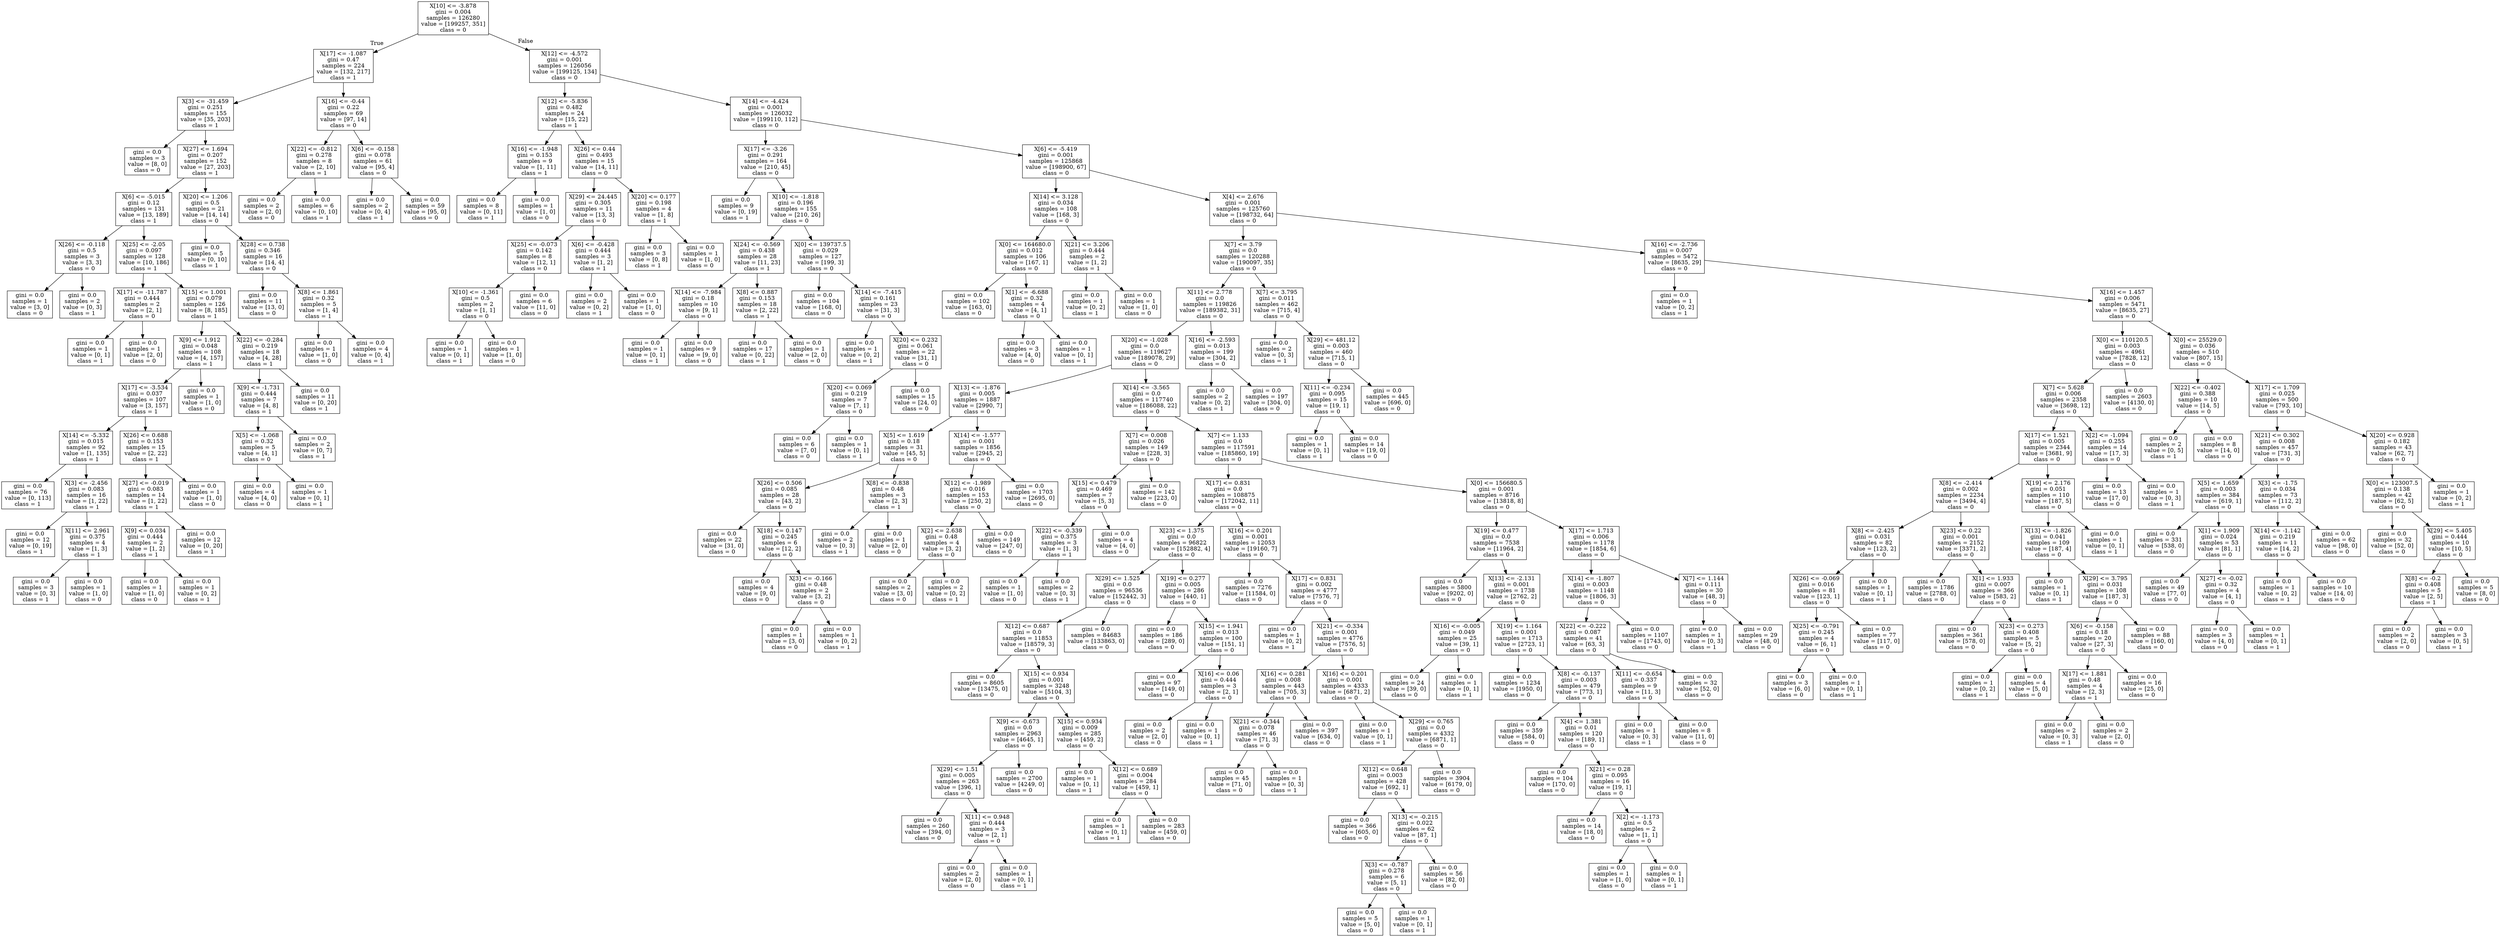 digraph Tree {
node [shape=box] ;
0 [label="X[10] <= -3.878\ngini = 0.004\nsamples = 126280\nvalue = [199257, 351]\nclass = 0"] ;
1 [label="X[17] <= -1.087\ngini = 0.47\nsamples = 224\nvalue = [132, 217]\nclass = 1"] ;
0 -> 1 [labeldistance=2.5, labelangle=45, headlabel="True"] ;
2 [label="X[3] <= -31.459\ngini = 0.251\nsamples = 155\nvalue = [35, 203]\nclass = 1"] ;
1 -> 2 ;
3 [label="gini = 0.0\nsamples = 3\nvalue = [8, 0]\nclass = 0"] ;
2 -> 3 ;
4 [label="X[27] <= 1.694\ngini = 0.207\nsamples = 152\nvalue = [27, 203]\nclass = 1"] ;
2 -> 4 ;
5 [label="X[6] <= -5.015\ngini = 0.12\nsamples = 131\nvalue = [13, 189]\nclass = 1"] ;
4 -> 5 ;
6 [label="X[26] <= -0.118\ngini = 0.5\nsamples = 3\nvalue = [3, 3]\nclass = 0"] ;
5 -> 6 ;
7 [label="gini = 0.0\nsamples = 1\nvalue = [3, 0]\nclass = 0"] ;
6 -> 7 ;
8 [label="gini = 0.0\nsamples = 2\nvalue = [0, 3]\nclass = 1"] ;
6 -> 8 ;
9 [label="X[25] <= -2.05\ngini = 0.097\nsamples = 128\nvalue = [10, 186]\nclass = 1"] ;
5 -> 9 ;
10 [label="X[17] <= -11.787\ngini = 0.444\nsamples = 2\nvalue = [2, 1]\nclass = 0"] ;
9 -> 10 ;
11 [label="gini = 0.0\nsamples = 1\nvalue = [0, 1]\nclass = 1"] ;
10 -> 11 ;
12 [label="gini = 0.0\nsamples = 1\nvalue = [2, 0]\nclass = 0"] ;
10 -> 12 ;
13 [label="X[15] <= 1.001\ngini = 0.079\nsamples = 126\nvalue = [8, 185]\nclass = 1"] ;
9 -> 13 ;
14 [label="X[9] <= 1.912\ngini = 0.048\nsamples = 108\nvalue = [4, 157]\nclass = 1"] ;
13 -> 14 ;
15 [label="X[17] <= -3.534\ngini = 0.037\nsamples = 107\nvalue = [3, 157]\nclass = 1"] ;
14 -> 15 ;
16 [label="X[14] <= -5.332\ngini = 0.015\nsamples = 92\nvalue = [1, 135]\nclass = 1"] ;
15 -> 16 ;
17 [label="gini = 0.0\nsamples = 76\nvalue = [0, 113]\nclass = 1"] ;
16 -> 17 ;
18 [label="X[3] <= -2.456\ngini = 0.083\nsamples = 16\nvalue = [1, 22]\nclass = 1"] ;
16 -> 18 ;
19 [label="gini = 0.0\nsamples = 12\nvalue = [0, 19]\nclass = 1"] ;
18 -> 19 ;
20 [label="X[11] <= 2.961\ngini = 0.375\nsamples = 4\nvalue = [1, 3]\nclass = 1"] ;
18 -> 20 ;
21 [label="gini = 0.0\nsamples = 3\nvalue = [0, 3]\nclass = 1"] ;
20 -> 21 ;
22 [label="gini = 0.0\nsamples = 1\nvalue = [1, 0]\nclass = 0"] ;
20 -> 22 ;
23 [label="X[26] <= 0.688\ngini = 0.153\nsamples = 15\nvalue = [2, 22]\nclass = 1"] ;
15 -> 23 ;
24 [label="X[27] <= -0.019\ngini = 0.083\nsamples = 14\nvalue = [1, 22]\nclass = 1"] ;
23 -> 24 ;
25 [label="X[9] <= 0.034\ngini = 0.444\nsamples = 2\nvalue = [1, 2]\nclass = 1"] ;
24 -> 25 ;
26 [label="gini = 0.0\nsamples = 1\nvalue = [1, 0]\nclass = 0"] ;
25 -> 26 ;
27 [label="gini = 0.0\nsamples = 1\nvalue = [0, 2]\nclass = 1"] ;
25 -> 27 ;
28 [label="gini = 0.0\nsamples = 12\nvalue = [0, 20]\nclass = 1"] ;
24 -> 28 ;
29 [label="gini = 0.0\nsamples = 1\nvalue = [1, 0]\nclass = 0"] ;
23 -> 29 ;
30 [label="gini = 0.0\nsamples = 1\nvalue = [1, 0]\nclass = 0"] ;
14 -> 30 ;
31 [label="X[22] <= -0.284\ngini = 0.219\nsamples = 18\nvalue = [4, 28]\nclass = 1"] ;
13 -> 31 ;
32 [label="X[9] <= -1.731\ngini = 0.444\nsamples = 7\nvalue = [4, 8]\nclass = 1"] ;
31 -> 32 ;
33 [label="X[5] <= -1.068\ngini = 0.32\nsamples = 5\nvalue = [4, 1]\nclass = 0"] ;
32 -> 33 ;
34 [label="gini = 0.0\nsamples = 4\nvalue = [4, 0]\nclass = 0"] ;
33 -> 34 ;
35 [label="gini = 0.0\nsamples = 1\nvalue = [0, 1]\nclass = 1"] ;
33 -> 35 ;
36 [label="gini = 0.0\nsamples = 2\nvalue = [0, 7]\nclass = 1"] ;
32 -> 36 ;
37 [label="gini = 0.0\nsamples = 11\nvalue = [0, 20]\nclass = 1"] ;
31 -> 37 ;
38 [label="X[20] <= 1.206\ngini = 0.5\nsamples = 21\nvalue = [14, 14]\nclass = 0"] ;
4 -> 38 ;
39 [label="gini = 0.0\nsamples = 5\nvalue = [0, 10]\nclass = 1"] ;
38 -> 39 ;
40 [label="X[28] <= 0.738\ngini = 0.346\nsamples = 16\nvalue = [14, 4]\nclass = 0"] ;
38 -> 40 ;
41 [label="gini = 0.0\nsamples = 11\nvalue = [13, 0]\nclass = 0"] ;
40 -> 41 ;
42 [label="X[8] <= 1.861\ngini = 0.32\nsamples = 5\nvalue = [1, 4]\nclass = 1"] ;
40 -> 42 ;
43 [label="gini = 0.0\nsamples = 1\nvalue = [1, 0]\nclass = 0"] ;
42 -> 43 ;
44 [label="gini = 0.0\nsamples = 4\nvalue = [0, 4]\nclass = 1"] ;
42 -> 44 ;
45 [label="X[16] <= -0.44\ngini = 0.22\nsamples = 69\nvalue = [97, 14]\nclass = 0"] ;
1 -> 45 ;
46 [label="X[22] <= -0.812\ngini = 0.278\nsamples = 8\nvalue = [2, 10]\nclass = 1"] ;
45 -> 46 ;
47 [label="gini = 0.0\nsamples = 2\nvalue = [2, 0]\nclass = 0"] ;
46 -> 47 ;
48 [label="gini = 0.0\nsamples = 6\nvalue = [0, 10]\nclass = 1"] ;
46 -> 48 ;
49 [label="X[6] <= -0.158\ngini = 0.078\nsamples = 61\nvalue = [95, 4]\nclass = 0"] ;
45 -> 49 ;
50 [label="gini = 0.0\nsamples = 2\nvalue = [0, 4]\nclass = 1"] ;
49 -> 50 ;
51 [label="gini = 0.0\nsamples = 59\nvalue = [95, 0]\nclass = 0"] ;
49 -> 51 ;
52 [label="X[12] <= -4.572\ngini = 0.001\nsamples = 126056\nvalue = [199125, 134]\nclass = 0"] ;
0 -> 52 [labeldistance=2.5, labelangle=-45, headlabel="False"] ;
53 [label="X[12] <= -5.836\ngini = 0.482\nsamples = 24\nvalue = [15, 22]\nclass = 1"] ;
52 -> 53 ;
54 [label="X[16] <= -1.948\ngini = 0.153\nsamples = 9\nvalue = [1, 11]\nclass = 1"] ;
53 -> 54 ;
55 [label="gini = 0.0\nsamples = 8\nvalue = [0, 11]\nclass = 1"] ;
54 -> 55 ;
56 [label="gini = 0.0\nsamples = 1\nvalue = [1, 0]\nclass = 0"] ;
54 -> 56 ;
57 [label="X[26] <= 0.44\ngini = 0.493\nsamples = 15\nvalue = [14, 11]\nclass = 0"] ;
53 -> 57 ;
58 [label="X[29] <= 24.445\ngini = 0.305\nsamples = 11\nvalue = [13, 3]\nclass = 0"] ;
57 -> 58 ;
59 [label="X[25] <= -0.073\ngini = 0.142\nsamples = 8\nvalue = [12, 1]\nclass = 0"] ;
58 -> 59 ;
60 [label="X[10] <= -1.361\ngini = 0.5\nsamples = 2\nvalue = [1, 1]\nclass = 0"] ;
59 -> 60 ;
61 [label="gini = 0.0\nsamples = 1\nvalue = [0, 1]\nclass = 1"] ;
60 -> 61 ;
62 [label="gini = 0.0\nsamples = 1\nvalue = [1, 0]\nclass = 0"] ;
60 -> 62 ;
63 [label="gini = 0.0\nsamples = 6\nvalue = [11, 0]\nclass = 0"] ;
59 -> 63 ;
64 [label="X[6] <= -0.428\ngini = 0.444\nsamples = 3\nvalue = [1, 2]\nclass = 1"] ;
58 -> 64 ;
65 [label="gini = 0.0\nsamples = 2\nvalue = [0, 2]\nclass = 1"] ;
64 -> 65 ;
66 [label="gini = 0.0\nsamples = 1\nvalue = [1, 0]\nclass = 0"] ;
64 -> 66 ;
67 [label="X[20] <= 0.177\ngini = 0.198\nsamples = 4\nvalue = [1, 8]\nclass = 1"] ;
57 -> 67 ;
68 [label="gini = 0.0\nsamples = 3\nvalue = [0, 8]\nclass = 1"] ;
67 -> 68 ;
69 [label="gini = 0.0\nsamples = 1\nvalue = [1, 0]\nclass = 0"] ;
67 -> 69 ;
70 [label="X[14] <= -4.424\ngini = 0.001\nsamples = 126032\nvalue = [199110, 112]\nclass = 0"] ;
52 -> 70 ;
71 [label="X[17] <= -3.26\ngini = 0.291\nsamples = 164\nvalue = [210, 45]\nclass = 0"] ;
70 -> 71 ;
72 [label="gini = 0.0\nsamples = 9\nvalue = [0, 19]\nclass = 1"] ;
71 -> 72 ;
73 [label="X[10] <= -1.818\ngini = 0.196\nsamples = 155\nvalue = [210, 26]\nclass = 0"] ;
71 -> 73 ;
74 [label="X[24] <= -0.569\ngini = 0.438\nsamples = 28\nvalue = [11, 23]\nclass = 1"] ;
73 -> 74 ;
75 [label="X[14] <= -7.984\ngini = 0.18\nsamples = 10\nvalue = [9, 1]\nclass = 0"] ;
74 -> 75 ;
76 [label="gini = 0.0\nsamples = 1\nvalue = [0, 1]\nclass = 1"] ;
75 -> 76 ;
77 [label="gini = 0.0\nsamples = 9\nvalue = [9, 0]\nclass = 0"] ;
75 -> 77 ;
78 [label="X[8] <= 0.887\ngini = 0.153\nsamples = 18\nvalue = [2, 22]\nclass = 1"] ;
74 -> 78 ;
79 [label="gini = 0.0\nsamples = 17\nvalue = [0, 22]\nclass = 1"] ;
78 -> 79 ;
80 [label="gini = 0.0\nsamples = 1\nvalue = [2, 0]\nclass = 0"] ;
78 -> 80 ;
81 [label="X[0] <= 139737.5\ngini = 0.029\nsamples = 127\nvalue = [199, 3]\nclass = 0"] ;
73 -> 81 ;
82 [label="gini = 0.0\nsamples = 104\nvalue = [168, 0]\nclass = 0"] ;
81 -> 82 ;
83 [label="X[14] <= -7.415\ngini = 0.161\nsamples = 23\nvalue = [31, 3]\nclass = 0"] ;
81 -> 83 ;
84 [label="gini = 0.0\nsamples = 1\nvalue = [0, 2]\nclass = 1"] ;
83 -> 84 ;
85 [label="X[20] <= 0.232\ngini = 0.061\nsamples = 22\nvalue = [31, 1]\nclass = 0"] ;
83 -> 85 ;
86 [label="X[20] <= 0.069\ngini = 0.219\nsamples = 7\nvalue = [7, 1]\nclass = 0"] ;
85 -> 86 ;
87 [label="gini = 0.0\nsamples = 6\nvalue = [7, 0]\nclass = 0"] ;
86 -> 87 ;
88 [label="gini = 0.0\nsamples = 1\nvalue = [0, 1]\nclass = 1"] ;
86 -> 88 ;
89 [label="gini = 0.0\nsamples = 15\nvalue = [24, 0]\nclass = 0"] ;
85 -> 89 ;
90 [label="X[6] <= -5.419\ngini = 0.001\nsamples = 125868\nvalue = [198900, 67]\nclass = 0"] ;
70 -> 90 ;
91 [label="X[14] <= 3.128\ngini = 0.034\nsamples = 108\nvalue = [168, 3]\nclass = 0"] ;
90 -> 91 ;
92 [label="X[0] <= 164680.0\ngini = 0.012\nsamples = 106\nvalue = [167, 1]\nclass = 0"] ;
91 -> 92 ;
93 [label="gini = 0.0\nsamples = 102\nvalue = [163, 0]\nclass = 0"] ;
92 -> 93 ;
94 [label="X[1] <= -6.688\ngini = 0.32\nsamples = 4\nvalue = [4, 1]\nclass = 0"] ;
92 -> 94 ;
95 [label="gini = 0.0\nsamples = 3\nvalue = [4, 0]\nclass = 0"] ;
94 -> 95 ;
96 [label="gini = 0.0\nsamples = 1\nvalue = [0, 1]\nclass = 1"] ;
94 -> 96 ;
97 [label="X[21] <= 3.206\ngini = 0.444\nsamples = 2\nvalue = [1, 2]\nclass = 1"] ;
91 -> 97 ;
98 [label="gini = 0.0\nsamples = 1\nvalue = [0, 2]\nclass = 1"] ;
97 -> 98 ;
99 [label="gini = 0.0\nsamples = 1\nvalue = [1, 0]\nclass = 0"] ;
97 -> 99 ;
100 [label="X[4] <= 2.676\ngini = 0.001\nsamples = 125760\nvalue = [198732, 64]\nclass = 0"] ;
90 -> 100 ;
101 [label="X[7] <= 3.79\ngini = 0.0\nsamples = 120288\nvalue = [190097, 35]\nclass = 0"] ;
100 -> 101 ;
102 [label="X[11] <= 2.778\ngini = 0.0\nsamples = 119826\nvalue = [189382, 31]\nclass = 0"] ;
101 -> 102 ;
103 [label="X[20] <= -1.028\ngini = 0.0\nsamples = 119627\nvalue = [189078, 29]\nclass = 0"] ;
102 -> 103 ;
104 [label="X[13] <= -1.876\ngini = 0.005\nsamples = 1887\nvalue = [2990, 7]\nclass = 0"] ;
103 -> 104 ;
105 [label="X[5] <= 1.619\ngini = 0.18\nsamples = 31\nvalue = [45, 5]\nclass = 0"] ;
104 -> 105 ;
106 [label="X[26] <= 0.506\ngini = 0.085\nsamples = 28\nvalue = [43, 2]\nclass = 0"] ;
105 -> 106 ;
107 [label="gini = 0.0\nsamples = 22\nvalue = [31, 0]\nclass = 0"] ;
106 -> 107 ;
108 [label="X[18] <= 0.147\ngini = 0.245\nsamples = 6\nvalue = [12, 2]\nclass = 0"] ;
106 -> 108 ;
109 [label="gini = 0.0\nsamples = 4\nvalue = [9, 0]\nclass = 0"] ;
108 -> 109 ;
110 [label="X[3] <= -0.166\ngini = 0.48\nsamples = 2\nvalue = [3, 2]\nclass = 0"] ;
108 -> 110 ;
111 [label="gini = 0.0\nsamples = 1\nvalue = [3, 0]\nclass = 0"] ;
110 -> 111 ;
112 [label="gini = 0.0\nsamples = 1\nvalue = [0, 2]\nclass = 1"] ;
110 -> 112 ;
113 [label="X[8] <= -0.838\ngini = 0.48\nsamples = 3\nvalue = [2, 3]\nclass = 1"] ;
105 -> 113 ;
114 [label="gini = 0.0\nsamples = 2\nvalue = [0, 3]\nclass = 1"] ;
113 -> 114 ;
115 [label="gini = 0.0\nsamples = 1\nvalue = [2, 0]\nclass = 0"] ;
113 -> 115 ;
116 [label="X[14] <= -1.577\ngini = 0.001\nsamples = 1856\nvalue = [2945, 2]\nclass = 0"] ;
104 -> 116 ;
117 [label="X[12] <= -1.989\ngini = 0.016\nsamples = 153\nvalue = [250, 2]\nclass = 0"] ;
116 -> 117 ;
118 [label="X[2] <= 2.638\ngini = 0.48\nsamples = 4\nvalue = [3, 2]\nclass = 0"] ;
117 -> 118 ;
119 [label="gini = 0.0\nsamples = 2\nvalue = [3, 0]\nclass = 0"] ;
118 -> 119 ;
120 [label="gini = 0.0\nsamples = 2\nvalue = [0, 2]\nclass = 1"] ;
118 -> 120 ;
121 [label="gini = 0.0\nsamples = 149\nvalue = [247, 0]\nclass = 0"] ;
117 -> 121 ;
122 [label="gini = 0.0\nsamples = 1703\nvalue = [2695, 0]\nclass = 0"] ;
116 -> 122 ;
123 [label="X[14] <= -3.565\ngini = 0.0\nsamples = 117740\nvalue = [186088, 22]\nclass = 0"] ;
103 -> 123 ;
124 [label="X[7] <= 0.008\ngini = 0.026\nsamples = 149\nvalue = [228, 3]\nclass = 0"] ;
123 -> 124 ;
125 [label="X[15] <= 0.479\ngini = 0.469\nsamples = 7\nvalue = [5, 3]\nclass = 0"] ;
124 -> 125 ;
126 [label="X[22] <= -0.339\ngini = 0.375\nsamples = 3\nvalue = [1, 3]\nclass = 1"] ;
125 -> 126 ;
127 [label="gini = 0.0\nsamples = 1\nvalue = [1, 0]\nclass = 0"] ;
126 -> 127 ;
128 [label="gini = 0.0\nsamples = 2\nvalue = [0, 3]\nclass = 1"] ;
126 -> 128 ;
129 [label="gini = 0.0\nsamples = 4\nvalue = [4, 0]\nclass = 0"] ;
125 -> 129 ;
130 [label="gini = 0.0\nsamples = 142\nvalue = [223, 0]\nclass = 0"] ;
124 -> 130 ;
131 [label="X[7] <= 1.133\ngini = 0.0\nsamples = 117591\nvalue = [185860, 19]\nclass = 0"] ;
123 -> 131 ;
132 [label="X[17] <= 0.831\ngini = 0.0\nsamples = 108875\nvalue = [172042, 11]\nclass = 0"] ;
131 -> 132 ;
133 [label="X[23] <= 1.375\ngini = 0.0\nsamples = 96822\nvalue = [152882, 4]\nclass = 0"] ;
132 -> 133 ;
134 [label="X[29] <= 1.525\ngini = 0.0\nsamples = 96536\nvalue = [152442, 3]\nclass = 0"] ;
133 -> 134 ;
135 [label="X[12] <= 0.687\ngini = 0.0\nsamples = 11853\nvalue = [18579, 3]\nclass = 0"] ;
134 -> 135 ;
136 [label="gini = 0.0\nsamples = 8605\nvalue = [13475, 0]\nclass = 0"] ;
135 -> 136 ;
137 [label="X[15] <= 0.934\ngini = 0.001\nsamples = 3248\nvalue = [5104, 3]\nclass = 0"] ;
135 -> 137 ;
138 [label="X[9] <= -0.673\ngini = 0.0\nsamples = 2963\nvalue = [4645, 1]\nclass = 0"] ;
137 -> 138 ;
139 [label="X[29] <= 1.51\ngini = 0.005\nsamples = 263\nvalue = [396, 1]\nclass = 0"] ;
138 -> 139 ;
140 [label="gini = 0.0\nsamples = 260\nvalue = [394, 0]\nclass = 0"] ;
139 -> 140 ;
141 [label="X[11] <= 0.948\ngini = 0.444\nsamples = 3\nvalue = [2, 1]\nclass = 0"] ;
139 -> 141 ;
142 [label="gini = 0.0\nsamples = 2\nvalue = [2, 0]\nclass = 0"] ;
141 -> 142 ;
143 [label="gini = 0.0\nsamples = 1\nvalue = [0, 1]\nclass = 1"] ;
141 -> 143 ;
144 [label="gini = 0.0\nsamples = 2700\nvalue = [4249, 0]\nclass = 0"] ;
138 -> 144 ;
145 [label="X[15] <= 0.934\ngini = 0.009\nsamples = 285\nvalue = [459, 2]\nclass = 0"] ;
137 -> 145 ;
146 [label="gini = 0.0\nsamples = 1\nvalue = [0, 1]\nclass = 1"] ;
145 -> 146 ;
147 [label="X[12] <= 0.689\ngini = 0.004\nsamples = 284\nvalue = [459, 1]\nclass = 0"] ;
145 -> 147 ;
148 [label="gini = 0.0\nsamples = 1\nvalue = [0, 1]\nclass = 1"] ;
147 -> 148 ;
149 [label="gini = 0.0\nsamples = 283\nvalue = [459, 0]\nclass = 0"] ;
147 -> 149 ;
150 [label="gini = 0.0\nsamples = 84683\nvalue = [133863, 0]\nclass = 0"] ;
134 -> 150 ;
151 [label="X[19] <= 0.277\ngini = 0.005\nsamples = 286\nvalue = [440, 1]\nclass = 0"] ;
133 -> 151 ;
152 [label="gini = 0.0\nsamples = 186\nvalue = [289, 0]\nclass = 0"] ;
151 -> 152 ;
153 [label="X[15] <= 1.941\ngini = 0.013\nsamples = 100\nvalue = [151, 1]\nclass = 0"] ;
151 -> 153 ;
154 [label="gini = 0.0\nsamples = 97\nvalue = [149, 0]\nclass = 0"] ;
153 -> 154 ;
155 [label="X[16] <= 0.06\ngini = 0.444\nsamples = 3\nvalue = [2, 1]\nclass = 0"] ;
153 -> 155 ;
156 [label="gini = 0.0\nsamples = 2\nvalue = [2, 0]\nclass = 0"] ;
155 -> 156 ;
157 [label="gini = 0.0\nsamples = 1\nvalue = [0, 1]\nclass = 1"] ;
155 -> 157 ;
158 [label="X[16] <= 0.201\ngini = 0.001\nsamples = 12053\nvalue = [19160, 7]\nclass = 0"] ;
132 -> 158 ;
159 [label="gini = 0.0\nsamples = 7276\nvalue = [11584, 0]\nclass = 0"] ;
158 -> 159 ;
160 [label="X[17] <= 0.831\ngini = 0.002\nsamples = 4777\nvalue = [7576, 7]\nclass = 0"] ;
158 -> 160 ;
161 [label="gini = 0.0\nsamples = 1\nvalue = [0, 2]\nclass = 1"] ;
160 -> 161 ;
162 [label="X[21] <= -0.334\ngini = 0.001\nsamples = 4776\nvalue = [7576, 5]\nclass = 0"] ;
160 -> 162 ;
163 [label="X[16] <= 0.281\ngini = 0.008\nsamples = 443\nvalue = [705, 3]\nclass = 0"] ;
162 -> 163 ;
164 [label="X[21] <= -0.344\ngini = 0.078\nsamples = 46\nvalue = [71, 3]\nclass = 0"] ;
163 -> 164 ;
165 [label="gini = 0.0\nsamples = 45\nvalue = [71, 0]\nclass = 0"] ;
164 -> 165 ;
166 [label="gini = 0.0\nsamples = 1\nvalue = [0, 3]\nclass = 1"] ;
164 -> 166 ;
167 [label="gini = 0.0\nsamples = 397\nvalue = [634, 0]\nclass = 0"] ;
163 -> 167 ;
168 [label="X[16] <= 0.201\ngini = 0.001\nsamples = 4333\nvalue = [6871, 2]\nclass = 0"] ;
162 -> 168 ;
169 [label="gini = 0.0\nsamples = 1\nvalue = [0, 1]\nclass = 1"] ;
168 -> 169 ;
170 [label="X[29] <= 0.765\ngini = 0.0\nsamples = 4332\nvalue = [6871, 1]\nclass = 0"] ;
168 -> 170 ;
171 [label="X[12] <= 0.648\ngini = 0.003\nsamples = 428\nvalue = [692, 1]\nclass = 0"] ;
170 -> 171 ;
172 [label="gini = 0.0\nsamples = 366\nvalue = [605, 0]\nclass = 0"] ;
171 -> 172 ;
173 [label="X[13] <= -0.215\ngini = 0.022\nsamples = 62\nvalue = [87, 1]\nclass = 0"] ;
171 -> 173 ;
174 [label="X[3] <= -0.787\ngini = 0.278\nsamples = 6\nvalue = [5, 1]\nclass = 0"] ;
173 -> 174 ;
175 [label="gini = 0.0\nsamples = 5\nvalue = [5, 0]\nclass = 0"] ;
174 -> 175 ;
176 [label="gini = 0.0\nsamples = 1\nvalue = [0, 1]\nclass = 1"] ;
174 -> 176 ;
177 [label="gini = 0.0\nsamples = 56\nvalue = [82, 0]\nclass = 0"] ;
173 -> 177 ;
178 [label="gini = 0.0\nsamples = 3904\nvalue = [6179, 0]\nclass = 0"] ;
170 -> 178 ;
179 [label="X[0] <= 156680.5\ngini = 0.001\nsamples = 8716\nvalue = [13818, 8]\nclass = 0"] ;
131 -> 179 ;
180 [label="X[19] <= 0.477\ngini = 0.0\nsamples = 7538\nvalue = [11964, 2]\nclass = 0"] ;
179 -> 180 ;
181 [label="gini = 0.0\nsamples = 5800\nvalue = [9202, 0]\nclass = 0"] ;
180 -> 181 ;
182 [label="X[13] <= -2.131\ngini = 0.001\nsamples = 1738\nvalue = [2762, 2]\nclass = 0"] ;
180 -> 182 ;
183 [label="X[16] <= -0.005\ngini = 0.049\nsamples = 25\nvalue = [39, 1]\nclass = 0"] ;
182 -> 183 ;
184 [label="gini = 0.0\nsamples = 24\nvalue = [39, 0]\nclass = 0"] ;
183 -> 184 ;
185 [label="gini = 0.0\nsamples = 1\nvalue = [0, 1]\nclass = 1"] ;
183 -> 185 ;
186 [label="X[19] <= 1.164\ngini = 0.001\nsamples = 1713\nvalue = [2723, 1]\nclass = 0"] ;
182 -> 186 ;
187 [label="gini = 0.0\nsamples = 1234\nvalue = [1950, 0]\nclass = 0"] ;
186 -> 187 ;
188 [label="X[8] <= -0.137\ngini = 0.003\nsamples = 479\nvalue = [773, 1]\nclass = 0"] ;
186 -> 188 ;
189 [label="gini = 0.0\nsamples = 359\nvalue = [584, 0]\nclass = 0"] ;
188 -> 189 ;
190 [label="X[4] <= 1.381\ngini = 0.01\nsamples = 120\nvalue = [189, 1]\nclass = 0"] ;
188 -> 190 ;
191 [label="gini = 0.0\nsamples = 104\nvalue = [170, 0]\nclass = 0"] ;
190 -> 191 ;
192 [label="X[21] <= 0.28\ngini = 0.095\nsamples = 16\nvalue = [19, 1]\nclass = 0"] ;
190 -> 192 ;
193 [label="gini = 0.0\nsamples = 14\nvalue = [18, 0]\nclass = 0"] ;
192 -> 193 ;
194 [label="X[2] <= -1.173\ngini = 0.5\nsamples = 2\nvalue = [1, 1]\nclass = 0"] ;
192 -> 194 ;
195 [label="gini = 0.0\nsamples = 1\nvalue = [1, 0]\nclass = 0"] ;
194 -> 195 ;
196 [label="gini = 0.0\nsamples = 1\nvalue = [0, 1]\nclass = 1"] ;
194 -> 196 ;
197 [label="X[17] <= 1.713\ngini = 0.006\nsamples = 1178\nvalue = [1854, 6]\nclass = 0"] ;
179 -> 197 ;
198 [label="X[14] <= -1.807\ngini = 0.003\nsamples = 1148\nvalue = [1806, 3]\nclass = 0"] ;
197 -> 198 ;
199 [label="X[22] <= -0.222\ngini = 0.087\nsamples = 41\nvalue = [63, 3]\nclass = 0"] ;
198 -> 199 ;
200 [label="X[11] <= -0.654\ngini = 0.337\nsamples = 9\nvalue = [11, 3]\nclass = 0"] ;
199 -> 200 ;
201 [label="gini = 0.0\nsamples = 1\nvalue = [0, 3]\nclass = 1"] ;
200 -> 201 ;
202 [label="gini = 0.0\nsamples = 8\nvalue = [11, 0]\nclass = 0"] ;
200 -> 202 ;
203 [label="gini = 0.0\nsamples = 32\nvalue = [52, 0]\nclass = 0"] ;
199 -> 203 ;
204 [label="gini = 0.0\nsamples = 1107\nvalue = [1743, 0]\nclass = 0"] ;
198 -> 204 ;
205 [label="X[7] <= 1.144\ngini = 0.111\nsamples = 30\nvalue = [48, 3]\nclass = 0"] ;
197 -> 205 ;
206 [label="gini = 0.0\nsamples = 1\nvalue = [0, 3]\nclass = 1"] ;
205 -> 206 ;
207 [label="gini = 0.0\nsamples = 29\nvalue = [48, 0]\nclass = 0"] ;
205 -> 207 ;
208 [label="X[16] <= -2.593\ngini = 0.013\nsamples = 199\nvalue = [304, 2]\nclass = 0"] ;
102 -> 208 ;
209 [label="gini = 0.0\nsamples = 2\nvalue = [0, 2]\nclass = 1"] ;
208 -> 209 ;
210 [label="gini = 0.0\nsamples = 197\nvalue = [304, 0]\nclass = 0"] ;
208 -> 210 ;
211 [label="X[7] <= 3.795\ngini = 0.011\nsamples = 462\nvalue = [715, 4]\nclass = 0"] ;
101 -> 211 ;
212 [label="gini = 0.0\nsamples = 2\nvalue = [0, 3]\nclass = 1"] ;
211 -> 212 ;
213 [label="X[29] <= 481.12\ngini = 0.003\nsamples = 460\nvalue = [715, 1]\nclass = 0"] ;
211 -> 213 ;
214 [label="X[11] <= -0.234\ngini = 0.095\nsamples = 15\nvalue = [19, 1]\nclass = 0"] ;
213 -> 214 ;
215 [label="gini = 0.0\nsamples = 1\nvalue = [0, 1]\nclass = 1"] ;
214 -> 215 ;
216 [label="gini = 0.0\nsamples = 14\nvalue = [19, 0]\nclass = 0"] ;
214 -> 216 ;
217 [label="gini = 0.0\nsamples = 445\nvalue = [696, 0]\nclass = 0"] ;
213 -> 217 ;
218 [label="X[16] <= -2.736\ngini = 0.007\nsamples = 5472\nvalue = [8635, 29]\nclass = 0"] ;
100 -> 218 ;
219 [label="gini = 0.0\nsamples = 1\nvalue = [0, 2]\nclass = 1"] ;
218 -> 219 ;
220 [label="X[16] <= 1.457\ngini = 0.006\nsamples = 5471\nvalue = [8635, 27]\nclass = 0"] ;
218 -> 220 ;
221 [label="X[0] <= 110120.5\ngini = 0.003\nsamples = 4961\nvalue = [7828, 12]\nclass = 0"] ;
220 -> 221 ;
222 [label="X[7] <= 5.628\ngini = 0.006\nsamples = 2358\nvalue = [3698, 12]\nclass = 0"] ;
221 -> 222 ;
223 [label="X[17] <= 1.521\ngini = 0.005\nsamples = 2344\nvalue = [3681, 9]\nclass = 0"] ;
222 -> 223 ;
224 [label="X[8] <= -2.414\ngini = 0.002\nsamples = 2234\nvalue = [3494, 4]\nclass = 0"] ;
223 -> 224 ;
225 [label="X[8] <= -2.425\ngini = 0.031\nsamples = 82\nvalue = [123, 2]\nclass = 0"] ;
224 -> 225 ;
226 [label="X[26] <= -0.069\ngini = 0.016\nsamples = 81\nvalue = [123, 1]\nclass = 0"] ;
225 -> 226 ;
227 [label="X[25] <= -0.791\ngini = 0.245\nsamples = 4\nvalue = [6, 1]\nclass = 0"] ;
226 -> 227 ;
228 [label="gini = 0.0\nsamples = 3\nvalue = [6, 0]\nclass = 0"] ;
227 -> 228 ;
229 [label="gini = 0.0\nsamples = 1\nvalue = [0, 1]\nclass = 1"] ;
227 -> 229 ;
230 [label="gini = 0.0\nsamples = 77\nvalue = [117, 0]\nclass = 0"] ;
226 -> 230 ;
231 [label="gini = 0.0\nsamples = 1\nvalue = [0, 1]\nclass = 1"] ;
225 -> 231 ;
232 [label="X[23] <= 0.22\ngini = 0.001\nsamples = 2152\nvalue = [3371, 2]\nclass = 0"] ;
224 -> 232 ;
233 [label="gini = 0.0\nsamples = 1786\nvalue = [2788, 0]\nclass = 0"] ;
232 -> 233 ;
234 [label="X[1] <= 1.933\ngini = 0.007\nsamples = 366\nvalue = [583, 2]\nclass = 0"] ;
232 -> 234 ;
235 [label="gini = 0.0\nsamples = 361\nvalue = [578, 0]\nclass = 0"] ;
234 -> 235 ;
236 [label="X[23] <= 0.273\ngini = 0.408\nsamples = 5\nvalue = [5, 2]\nclass = 0"] ;
234 -> 236 ;
237 [label="gini = 0.0\nsamples = 1\nvalue = [0, 2]\nclass = 1"] ;
236 -> 237 ;
238 [label="gini = 0.0\nsamples = 4\nvalue = [5, 0]\nclass = 0"] ;
236 -> 238 ;
239 [label="X[19] <= 2.176\ngini = 0.051\nsamples = 110\nvalue = [187, 5]\nclass = 0"] ;
223 -> 239 ;
240 [label="X[13] <= -1.826\ngini = 0.041\nsamples = 109\nvalue = [187, 4]\nclass = 0"] ;
239 -> 240 ;
241 [label="gini = 0.0\nsamples = 1\nvalue = [0, 1]\nclass = 1"] ;
240 -> 241 ;
242 [label="X[29] <= 3.795\ngini = 0.031\nsamples = 108\nvalue = [187, 3]\nclass = 0"] ;
240 -> 242 ;
243 [label="X[6] <= -0.158\ngini = 0.18\nsamples = 20\nvalue = [27, 3]\nclass = 0"] ;
242 -> 243 ;
244 [label="X[17] <= 1.881\ngini = 0.48\nsamples = 4\nvalue = [2, 3]\nclass = 1"] ;
243 -> 244 ;
245 [label="gini = 0.0\nsamples = 2\nvalue = [0, 3]\nclass = 1"] ;
244 -> 245 ;
246 [label="gini = 0.0\nsamples = 2\nvalue = [2, 0]\nclass = 0"] ;
244 -> 246 ;
247 [label="gini = 0.0\nsamples = 16\nvalue = [25, 0]\nclass = 0"] ;
243 -> 247 ;
248 [label="gini = 0.0\nsamples = 88\nvalue = [160, 0]\nclass = 0"] ;
242 -> 248 ;
249 [label="gini = 0.0\nsamples = 1\nvalue = [0, 1]\nclass = 1"] ;
239 -> 249 ;
250 [label="X[2] <= -1.094\ngini = 0.255\nsamples = 14\nvalue = [17, 3]\nclass = 0"] ;
222 -> 250 ;
251 [label="gini = 0.0\nsamples = 13\nvalue = [17, 0]\nclass = 0"] ;
250 -> 251 ;
252 [label="gini = 0.0\nsamples = 1\nvalue = [0, 3]\nclass = 1"] ;
250 -> 252 ;
253 [label="gini = 0.0\nsamples = 2603\nvalue = [4130, 0]\nclass = 0"] ;
221 -> 253 ;
254 [label="X[0] <= 25529.0\ngini = 0.036\nsamples = 510\nvalue = [807, 15]\nclass = 0"] ;
220 -> 254 ;
255 [label="X[22] <= -0.402\ngini = 0.388\nsamples = 10\nvalue = [14, 5]\nclass = 0"] ;
254 -> 255 ;
256 [label="gini = 0.0\nsamples = 2\nvalue = [0, 5]\nclass = 1"] ;
255 -> 256 ;
257 [label="gini = 0.0\nsamples = 8\nvalue = [14, 0]\nclass = 0"] ;
255 -> 257 ;
258 [label="X[17] <= 1.709\ngini = 0.025\nsamples = 500\nvalue = [793, 10]\nclass = 0"] ;
254 -> 258 ;
259 [label="X[21] <= 0.302\ngini = 0.008\nsamples = 457\nvalue = [731, 3]\nclass = 0"] ;
258 -> 259 ;
260 [label="X[5] <= 1.659\ngini = 0.003\nsamples = 384\nvalue = [619, 1]\nclass = 0"] ;
259 -> 260 ;
261 [label="gini = 0.0\nsamples = 331\nvalue = [538, 0]\nclass = 0"] ;
260 -> 261 ;
262 [label="X[1] <= 1.909\ngini = 0.024\nsamples = 53\nvalue = [81, 1]\nclass = 0"] ;
260 -> 262 ;
263 [label="gini = 0.0\nsamples = 49\nvalue = [77, 0]\nclass = 0"] ;
262 -> 263 ;
264 [label="X[27] <= -0.02\ngini = 0.32\nsamples = 4\nvalue = [4, 1]\nclass = 0"] ;
262 -> 264 ;
265 [label="gini = 0.0\nsamples = 3\nvalue = [4, 0]\nclass = 0"] ;
264 -> 265 ;
266 [label="gini = 0.0\nsamples = 1\nvalue = [0, 1]\nclass = 1"] ;
264 -> 266 ;
267 [label="X[3] <= -1.75\ngini = 0.034\nsamples = 73\nvalue = [112, 2]\nclass = 0"] ;
259 -> 267 ;
268 [label="X[14] <= -1.142\ngini = 0.219\nsamples = 11\nvalue = [14, 2]\nclass = 0"] ;
267 -> 268 ;
269 [label="gini = 0.0\nsamples = 1\nvalue = [0, 2]\nclass = 1"] ;
268 -> 269 ;
270 [label="gini = 0.0\nsamples = 10\nvalue = [14, 0]\nclass = 0"] ;
268 -> 270 ;
271 [label="gini = 0.0\nsamples = 62\nvalue = [98, 0]\nclass = 0"] ;
267 -> 271 ;
272 [label="X[20] <= 0.928\ngini = 0.182\nsamples = 43\nvalue = [62, 7]\nclass = 0"] ;
258 -> 272 ;
273 [label="X[0] <= 123007.5\ngini = 0.138\nsamples = 42\nvalue = [62, 5]\nclass = 0"] ;
272 -> 273 ;
274 [label="gini = 0.0\nsamples = 32\nvalue = [52, 0]\nclass = 0"] ;
273 -> 274 ;
275 [label="X[29] <= 5.405\ngini = 0.444\nsamples = 10\nvalue = [10, 5]\nclass = 0"] ;
273 -> 275 ;
276 [label="X[8] <= -0.2\ngini = 0.408\nsamples = 5\nvalue = [2, 5]\nclass = 1"] ;
275 -> 276 ;
277 [label="gini = 0.0\nsamples = 2\nvalue = [2, 0]\nclass = 0"] ;
276 -> 277 ;
278 [label="gini = 0.0\nsamples = 3\nvalue = [0, 5]\nclass = 1"] ;
276 -> 278 ;
279 [label="gini = 0.0\nsamples = 5\nvalue = [8, 0]\nclass = 0"] ;
275 -> 279 ;
280 [label="gini = 0.0\nsamples = 1\nvalue = [0, 2]\nclass = 1"] ;
272 -> 280 ;
}